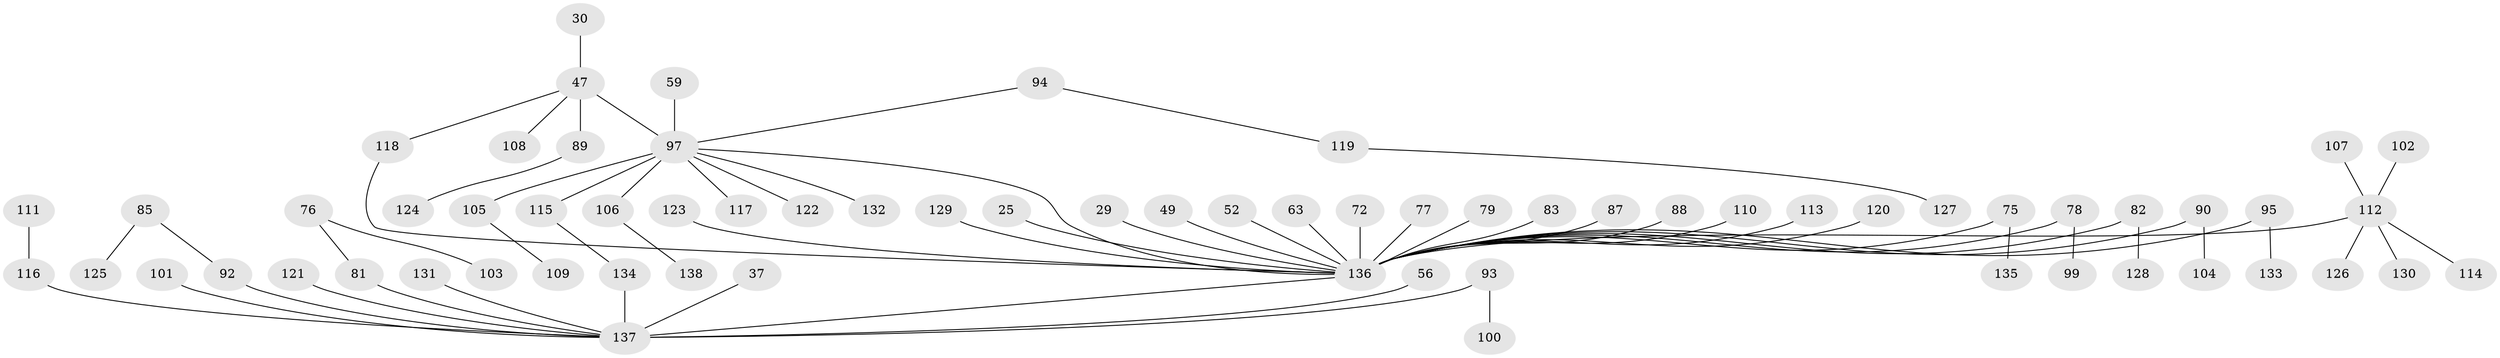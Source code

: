// original degree distribution, {4: 0.07246376811594203, 5: 0.036231884057971016, 10: 0.007246376811594203, 6: 0.021739130434782608, 9: 0.007246376811594203, 2: 0.30434782608695654, 3: 0.07971014492753623, 1: 0.47101449275362317}
// Generated by graph-tools (version 1.1) at 2025/45/03/04/25 21:45:25]
// undirected, 69 vertices, 70 edges
graph export_dot {
graph [start="1"]
  node [color=gray90,style=filled];
  25;
  29;
  30;
  37;
  47 [super="+39+17"];
  49;
  52 [super="+50"];
  56;
  59;
  63;
  72 [super="+70"];
  75;
  76;
  77;
  78;
  79;
  81 [super="+32+34"];
  82;
  83 [super="+23"];
  85;
  87;
  88;
  89 [super="+43+86"];
  90;
  92 [super="+33"];
  93;
  94;
  95;
  97 [super="+3+12+44"];
  99;
  100;
  101 [super="+27"];
  102;
  103;
  104;
  105 [super="+62+51+54+55+91"];
  106;
  107;
  108 [super="+64"];
  109;
  110;
  111;
  112 [super="+68+96"];
  113;
  114;
  115;
  116 [super="+98"];
  117 [super="+66"];
  118;
  119;
  120;
  121;
  122 [super="+67"];
  123;
  124;
  125;
  126;
  127;
  128;
  129;
  130;
  131 [super="+69"];
  132 [super="+24"];
  133;
  134;
  135;
  136 [super="+22+28+74"];
  137 [super="+14+80"];
  138;
  25 -- 136;
  29 -- 136;
  30 -- 47;
  37 -- 137;
  47 -- 97 [weight=2];
  47 -- 118;
  47 -- 89;
  47 -- 108;
  49 -- 136;
  52 -- 136;
  56 -- 137;
  59 -- 97;
  63 -- 136;
  72 -- 136;
  75 -- 135;
  75 -- 136;
  76 -- 103;
  76 -- 81;
  77 -- 136;
  78 -- 99;
  78 -- 136;
  79 -- 136;
  81 -- 137;
  82 -- 128;
  82 -- 136;
  83 -- 136;
  85 -- 125;
  85 -- 92;
  87 -- 136;
  88 -- 136;
  89 -- 124;
  90 -- 104;
  90 -- 136;
  92 -- 137;
  93 -- 100;
  93 -- 137;
  94 -- 119;
  94 -- 97;
  95 -- 133;
  95 -- 136;
  97 -- 106;
  97 -- 115;
  97 -- 136;
  97 -- 105;
  97 -- 132;
  97 -- 117;
  97 -- 122;
  101 -- 137;
  102 -- 112;
  105 -- 109;
  106 -- 138;
  107 -- 112;
  110 -- 136;
  111 -- 116;
  112 -- 130;
  112 -- 114;
  112 -- 136;
  112 -- 126;
  113 -- 136;
  115 -- 134;
  116 -- 137;
  118 -- 136;
  119 -- 127;
  120 -- 136;
  121 -- 137;
  123 -- 136;
  129 -- 136;
  131 -- 137;
  134 -- 137;
  136 -- 137 [weight=3];
}
